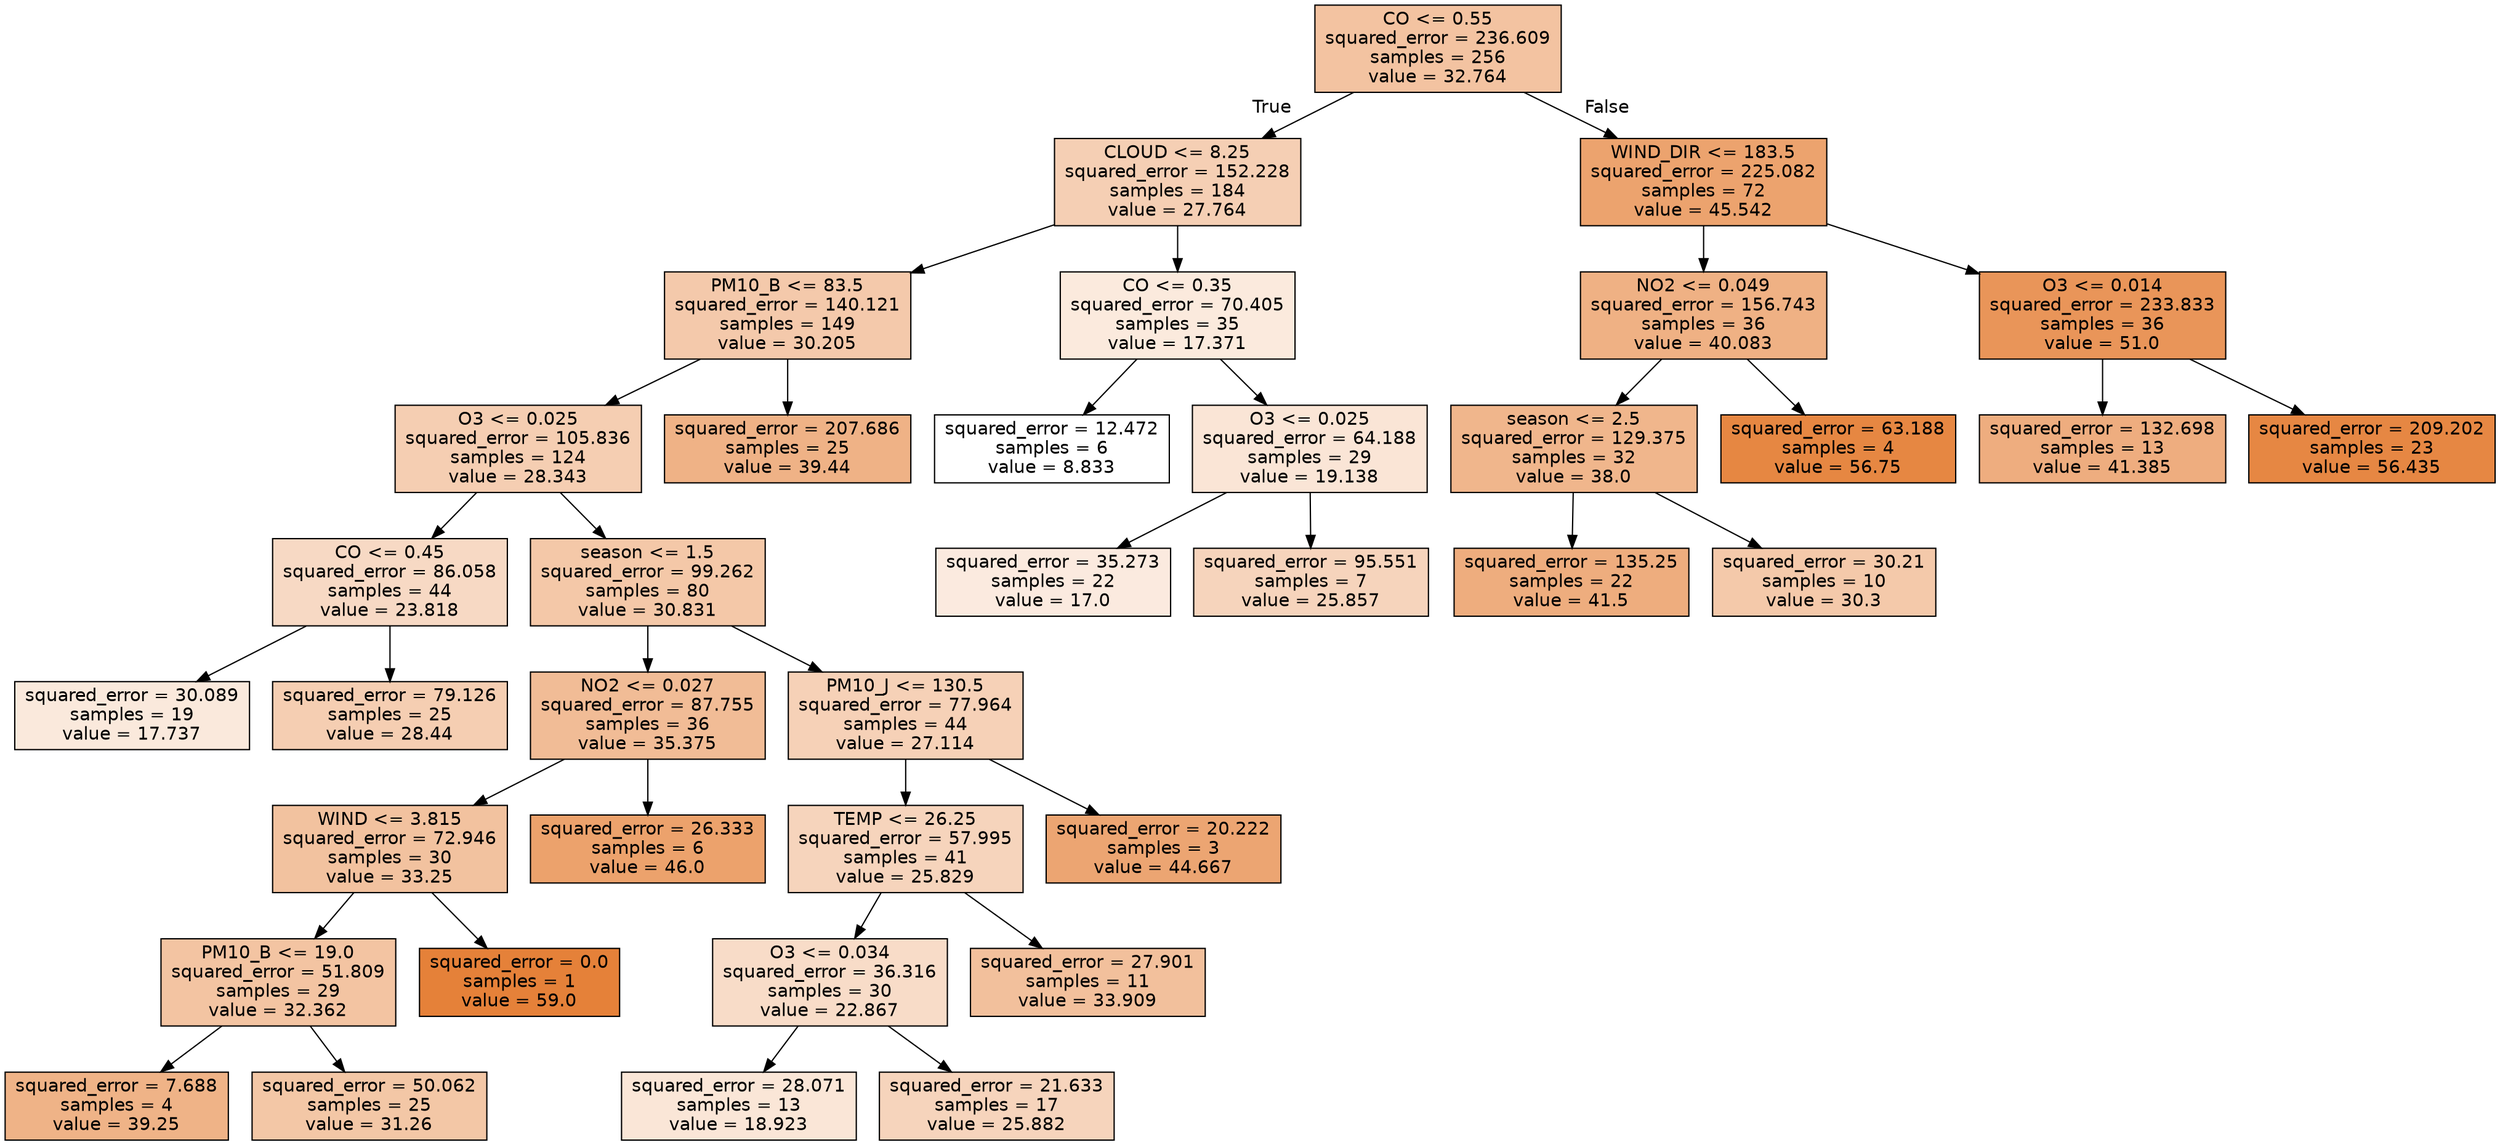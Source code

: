 digraph Tree {
node [shape=box, style="filled", color="black", fontname="helvetica"] ;
edge [fontname="helvetica"] ;
0 [label="CO <= 0.55\nsquared_error = 236.609\nsamples = 256\nvalue = 32.764", fillcolor="#f3c3a1"] ;
1 [label="CLOUD <= 8.25\nsquared_error = 152.228\nsamples = 184\nvalue = 27.764", fillcolor="#f5cfb4"] ;
0 -> 1 [labeldistance=2.5, labelangle=45, headlabel="True"] ;
2 [label="PM10_B <= 83.5\nsquared_error = 140.121\nsamples = 149\nvalue = 30.205", fillcolor="#f4c9ab"] ;
1 -> 2 ;
3 [label="O3 <= 0.025\nsquared_error = 105.836\nsamples = 124\nvalue = 28.343", fillcolor="#f5ceb2"] ;
2 -> 3 ;
4 [label="CO <= 0.45\nsquared_error = 86.058\nsamples = 44\nvalue = 23.818", fillcolor="#f7d9c4"] ;
3 -> 4 ;
5 [label="squared_error = 30.089\nsamples = 19\nvalue = 17.737", fillcolor="#fae9dc"] ;
4 -> 5 ;
6 [label="squared_error = 79.126\nsamples = 25\nvalue = 28.44", fillcolor="#f5ceb2"] ;
4 -> 6 ;
7 [label="season <= 1.5\nsquared_error = 99.262\nsamples = 80\nvalue = 30.831", fillcolor="#f4c8a8"] ;
3 -> 7 ;
8 [label="NO2 <= 0.027\nsquared_error = 87.755\nsamples = 36\nvalue = 35.375", fillcolor="#f1bc96"] ;
7 -> 8 ;
9 [label="WIND <= 3.815\nsquared_error = 72.946\nsamples = 30\nvalue = 33.25", fillcolor="#f2c29f"] ;
8 -> 9 ;
10 [label="PM10_B <= 19.0\nsquared_error = 51.809\nsamples = 29\nvalue = 32.362", fillcolor="#f3c4a2"] ;
9 -> 10 ;
11 [label="squared_error = 7.688\nsamples = 4\nvalue = 39.25", fillcolor="#efb387"] ;
10 -> 11 ;
12 [label="squared_error = 50.062\nsamples = 25\nvalue = 31.26", fillcolor="#f3c7a6"] ;
10 -> 12 ;
13 [label="squared_error = 0.0\nsamples = 1\nvalue = 59.0", fillcolor="#e58139"] ;
9 -> 13 ;
14 [label="squared_error = 26.333\nsamples = 6\nvalue = 46.0", fillcolor="#eca26c"] ;
8 -> 14 ;
15 [label="PM10_J <= 130.5\nsquared_error = 77.964\nsamples = 44\nvalue = 27.114", fillcolor="#f6d1b7"] ;
7 -> 15 ;
16 [label="TEMP <= 26.25\nsquared_error = 57.995\nsamples = 41\nvalue = 25.829", fillcolor="#f6d4bc"] ;
15 -> 16 ;
17 [label="O3 <= 0.034\nsquared_error = 36.316\nsamples = 30\nvalue = 22.867", fillcolor="#f8dcc8"] ;
16 -> 17 ;
18 [label="squared_error = 28.071\nsamples = 13\nvalue = 18.923", fillcolor="#fae6d7"] ;
17 -> 18 ;
19 [label="squared_error = 21.633\nsamples = 17\nvalue = 25.882", fillcolor="#f6d4bc"] ;
17 -> 19 ;
20 [label="squared_error = 27.901\nsamples = 11\nvalue = 33.909", fillcolor="#f2c09c"] ;
16 -> 20 ;
21 [label="squared_error = 20.222\nsamples = 3\nvalue = 44.667", fillcolor="#eca572"] ;
15 -> 21 ;
22 [label="squared_error = 207.686\nsamples = 25\nvalue = 39.44", fillcolor="#efb286"] ;
2 -> 22 ;
23 [label="CO <= 0.35\nsquared_error = 70.405\nsamples = 35\nvalue = 17.371", fillcolor="#fbeadd"] ;
1 -> 23 ;
24 [label="squared_error = 12.472\nsamples = 6\nvalue = 8.833", fillcolor="#ffffff"] ;
23 -> 24 ;
25 [label="O3 <= 0.025\nsquared_error = 64.188\nsamples = 29\nvalue = 19.138", fillcolor="#fae5d6"] ;
23 -> 25 ;
26 [label="squared_error = 35.273\nsamples = 22\nvalue = 17.0", fillcolor="#fbeadf"] ;
25 -> 26 ;
27 [label="squared_error = 95.551\nsamples = 7\nvalue = 25.857", fillcolor="#f6d4bc"] ;
25 -> 27 ;
28 [label="WIND_DIR <= 183.5\nsquared_error = 225.082\nsamples = 72\nvalue = 45.542", fillcolor="#eca36e"] ;
0 -> 28 [labeldistance=2.5, labelangle=-45, headlabel="False"] ;
29 [label="NO2 <= 0.049\nsquared_error = 156.743\nsamples = 36\nvalue = 40.083", fillcolor="#efb184"] ;
28 -> 29 ;
30 [label="season <= 2.5\nsquared_error = 129.375\nsamples = 32\nvalue = 38.0", fillcolor="#f0b68c"] ;
29 -> 30 ;
31 [label="squared_error = 135.25\nsamples = 22\nvalue = 41.5", fillcolor="#eead7e"] ;
30 -> 31 ;
32 [label="squared_error = 30.21\nsamples = 10\nvalue = 30.3", fillcolor="#f4c9aa"] ;
30 -> 32 ;
33 [label="squared_error = 63.188\nsamples = 4\nvalue = 56.75", fillcolor="#e68742"] ;
29 -> 33 ;
34 [label="O3 <= 0.014\nsquared_error = 233.833\nsamples = 36\nvalue = 51.0", fillcolor="#e99559"] ;
28 -> 34 ;
35 [label="squared_error = 132.698\nsamples = 13\nvalue = 41.385", fillcolor="#eead7f"] ;
34 -> 35 ;
36 [label="squared_error = 209.202\nsamples = 23\nvalue = 56.435", fillcolor="#e68743"] ;
34 -> 36 ;
}
